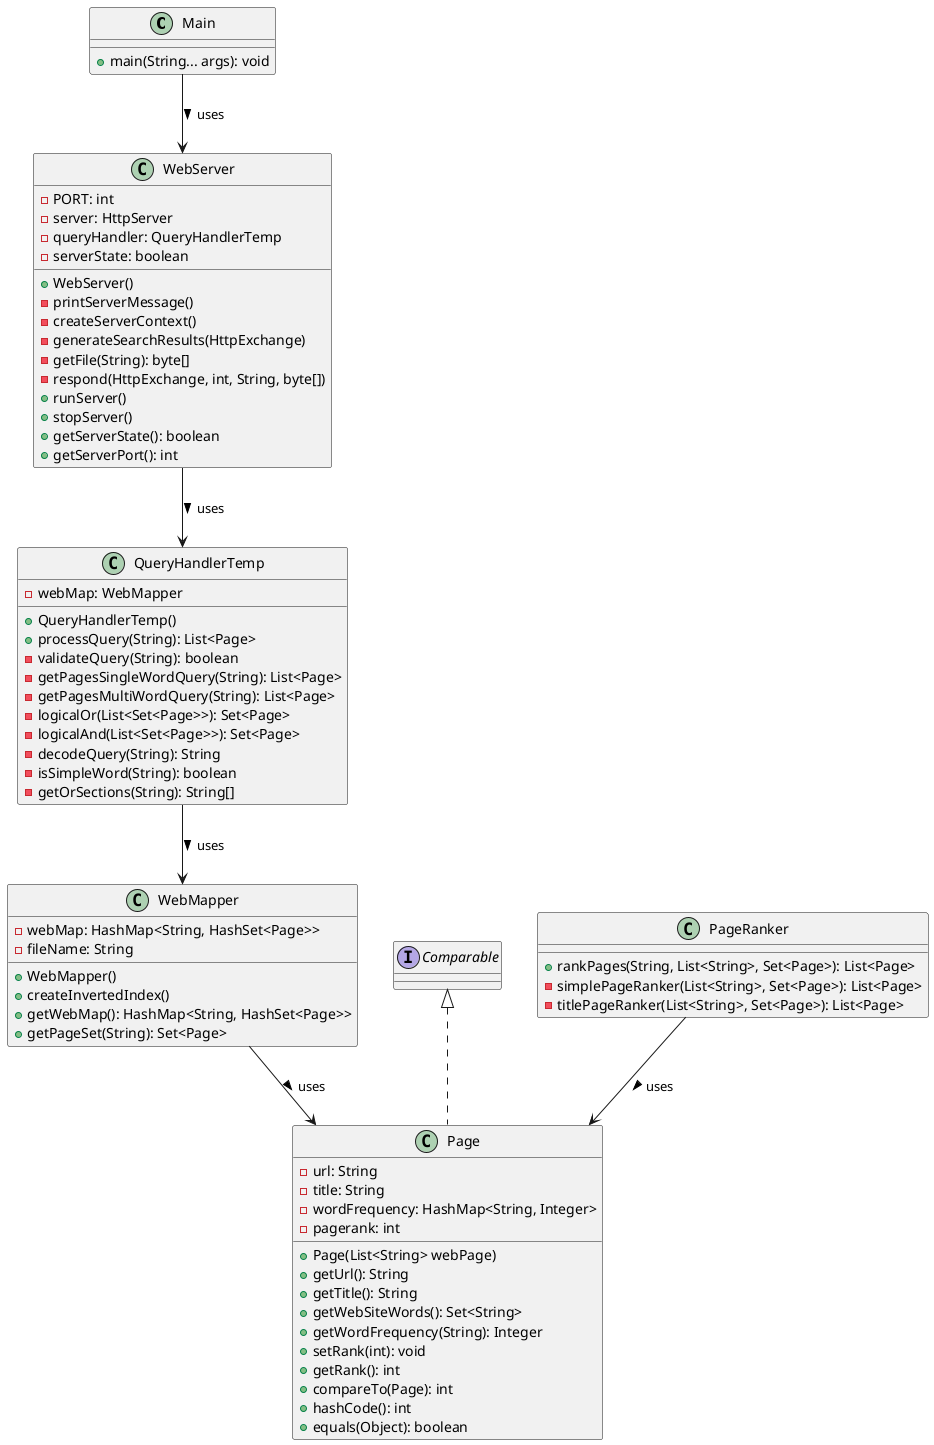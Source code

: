 @startuml

class Main {
    +main(String... args): void
}

class WebServer {
    -PORT: int
    -server: HttpServer
    -queryHandler: QueryHandlerTemp
    -serverState: boolean
    +WebServer()
    -printServerMessage()
    -createServerContext()
    -generateSearchResults(HttpExchange)
    -getFile(String): byte[]
    -respond(HttpExchange, int, String, byte[])
    +runServer()
    +stopServer()
    +getServerState(): boolean
    +getServerPort(): int
}

class QueryHandlerTemp {
    -webMap: WebMapper
    +QueryHandlerTemp()
    +processQuery(String): List<Page>
    -validateQuery(String): boolean
    -getPagesSingleWordQuery(String): List<Page>
    -getPagesMultiWordQuery(String): List<Page>
    -logicalOr(List<Set<Page>>): Set<Page>
    -logicalAnd(List<Set<Page>>): Set<Page>
    -decodeQuery(String): String
    -isSimpleWord(String): boolean
    -getOrSections(String): String[]
}

class WebMapper {
    -webMap: HashMap<String, HashSet<Page>>
    -fileName: String
    +WebMapper()
    +createInvertedIndex()
    +getWebMap(): HashMap<String, HashSet<Page>>
    +getPageSet(String): Set<Page>
}

class Page implements Comparable {
    -url: String
    -title: String
    -wordFrequency: HashMap<String, Integer>
    -pagerank: int
    +Page(List<String> webPage)
    +getUrl(): String
    +getTitle(): String
    +getWebSiteWords(): Set<String>
    +getWordFrequency(String): Integer
    +setRank(int): void
    +getRank(): int
    +compareTo(Page): int
    +hashCode(): int
    +equals(Object): boolean
}

class PageRanker {
    +rankPages(String, List<String>, Set<Page>): List<Page>
    -simplePageRanker(List<String>, Set<Page>): List<Page>
    -titlePageRanker(List<String>, Set<Page>): List<Page>
}

Main --> WebServer : uses >
WebServer --> QueryHandlerTemp : uses >
QueryHandlerTemp --> WebMapper : uses >
WebMapper --> Page : uses >
PageRanker --> Page : uses >

@enduml